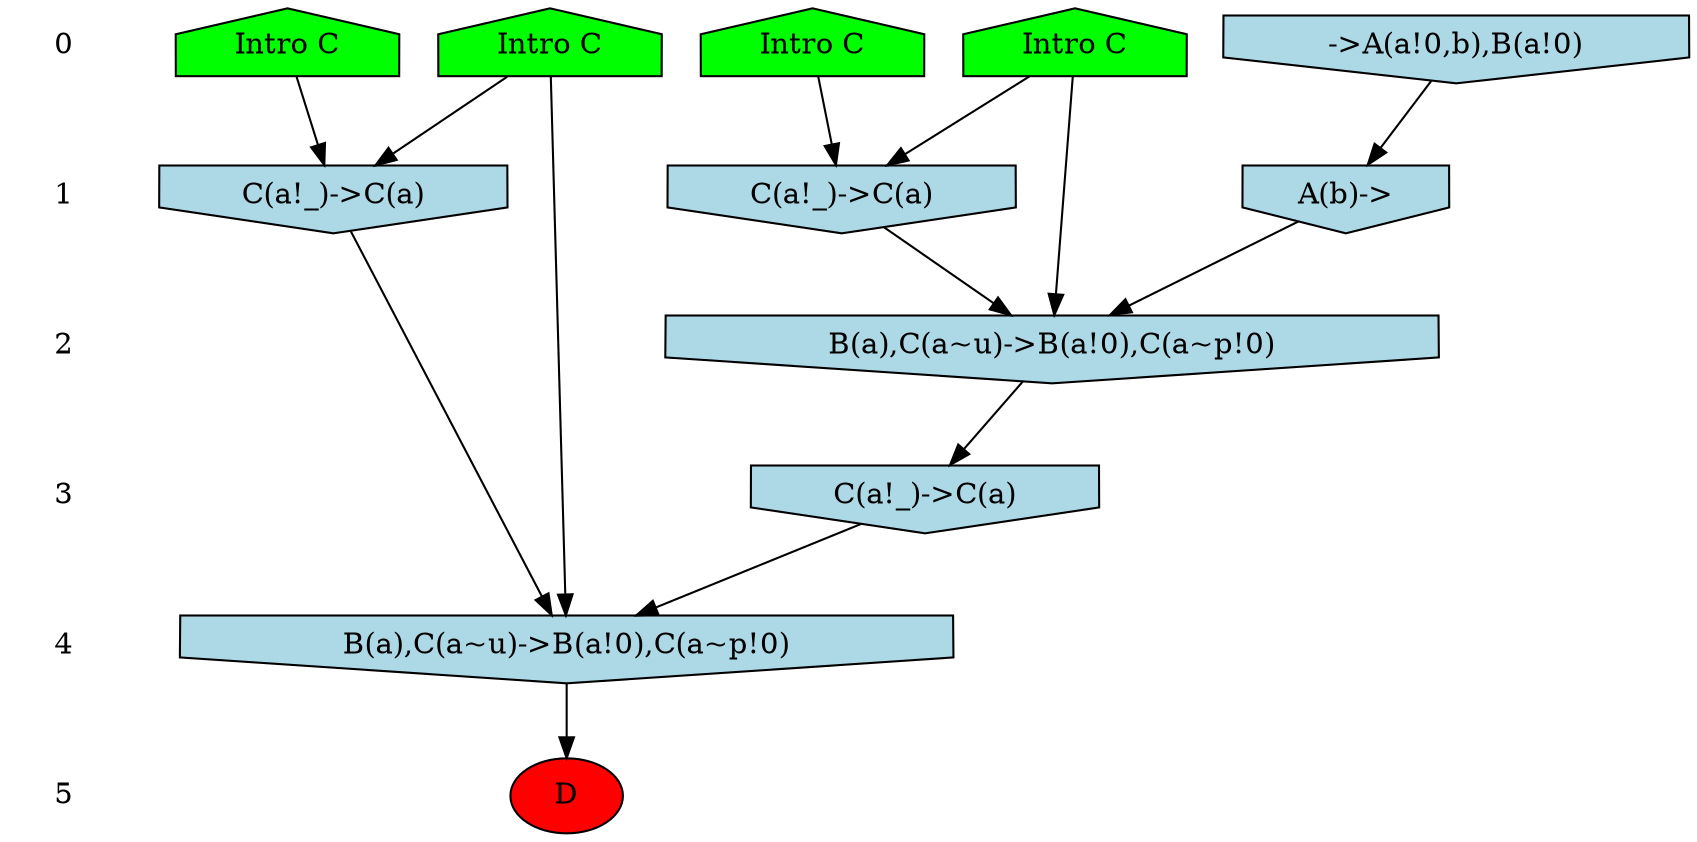 /* Compression of 1 causal flows obtained in average at 6.545674E-01 t.u */
/* Compressed causal flows were: [6] */
digraph G{
 ranksep=.5 ; 
{ rank = same ; "0" [shape=plaintext] ; node_1 [label ="Intro C", shape=house, style=filled, fillcolor=green] ;
node_2 [label ="Intro C", shape=house, style=filled, fillcolor=green] ;
node_3 [label ="Intro C", shape=house, style=filled, fillcolor=green] ;
node_4 [label ="Intro C", shape=house, style=filled, fillcolor=green] ;
node_5 [label="->A(a!0,b),B(a!0)", shape=invhouse, style=filled, fillcolor = lightblue] ;
}
{ rank = same ; "1" [shape=plaintext] ; node_6 [label="A(b)->", shape=invhouse, style=filled, fillcolor = lightblue] ;
node_7 [label="C(a!_)->C(a)", shape=invhouse, style=filled, fillcolor = lightblue] ;
node_10 [label="C(a!_)->C(a)", shape=invhouse, style=filled, fillcolor = lightblue] ;
}
{ rank = same ; "2" [shape=plaintext] ; node_8 [label="B(a),C(a~u)->B(a!0),C(a~p!0)", shape=invhouse, style=filled, fillcolor = lightblue] ;
}
{ rank = same ; "3" [shape=plaintext] ; node_9 [label="C(a!_)->C(a)", shape=invhouse, style=filled, fillcolor = lightblue] ;
}
{ rank = same ; "4" [shape=plaintext] ; node_11 [label="B(a),C(a~u)->B(a!0),C(a~p!0)", shape=invhouse, style=filled, fillcolor = lightblue] ;
}
{ rank = same ; "5" [shape=plaintext] ; node_12 [label ="D", style=filled, fillcolor=red] ;
}
"0" -> "1" [style="invis"]; 
"1" -> "2" [style="invis"]; 
"2" -> "3" [style="invis"]; 
"3" -> "4" [style="invis"]; 
"4" -> "5" [style="invis"]; 
node_5 -> node_6
node_3 -> node_7
node_4 -> node_7
node_3 -> node_8
node_6 -> node_8
node_7 -> node_8
node_8 -> node_9
node_1 -> node_10
node_2 -> node_10
node_1 -> node_11
node_9 -> node_11
node_10 -> node_11
node_11 -> node_12
}
/*
 Dot generation time: 0.000077
*/